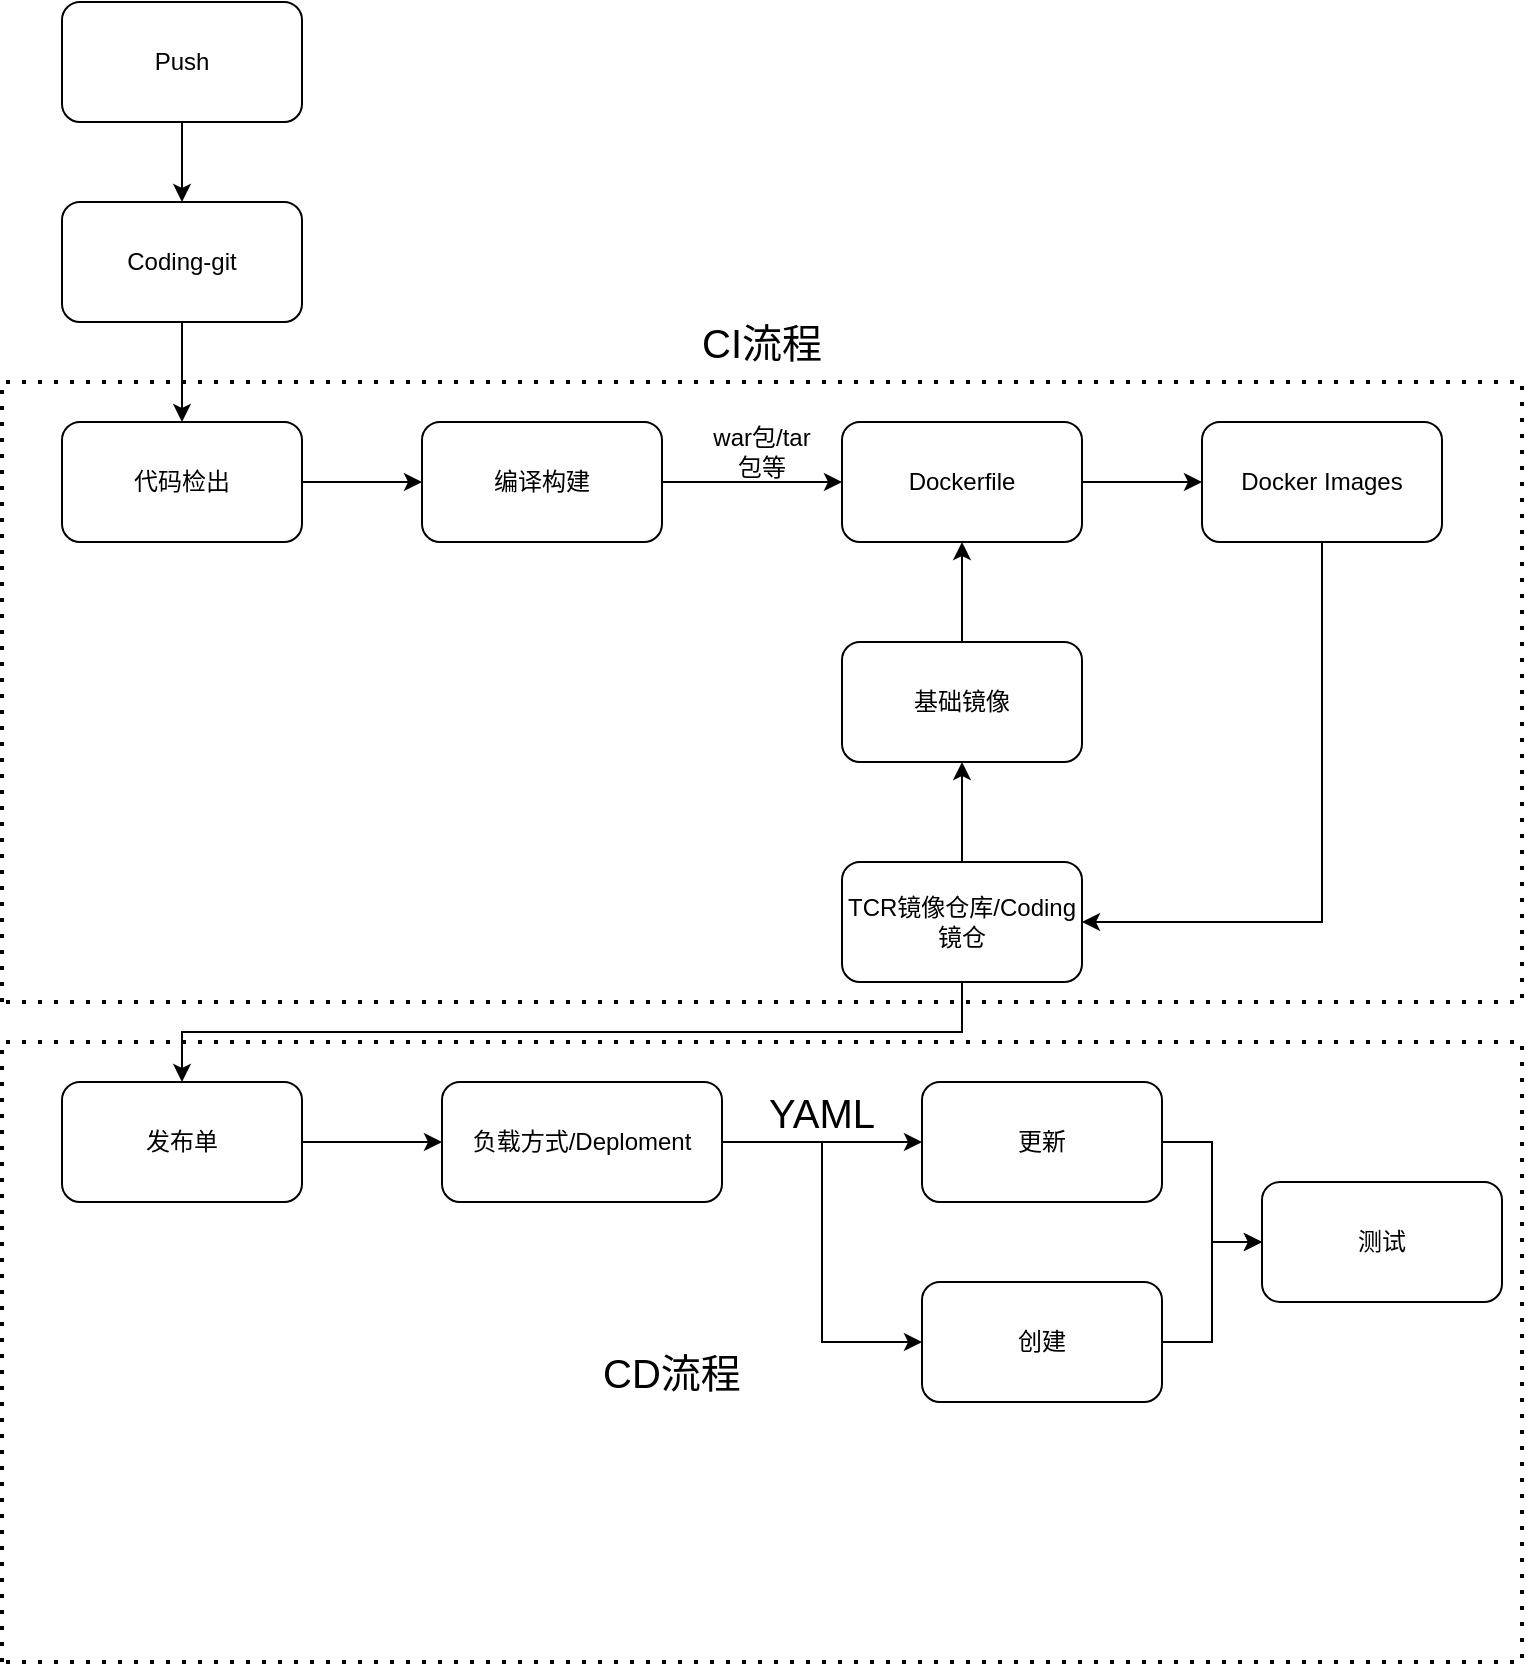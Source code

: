<mxfile version="15.9.4" type="github">
  <diagram id="iynTV9C4eza_6aaqcb6Q" name="第 1 页">
    <mxGraphModel dx="1306" dy="721" grid="1" gridSize="10" guides="1" tooltips="1" connect="1" arrows="1" fold="1" page="1" pageScale="1" pageWidth="827" pageHeight="1169" math="0" shadow="0">
      <root>
        <mxCell id="0" />
        <mxCell id="1" parent="0" />
        <mxCell id="B3fBioXZxfCSzkXcN0d9-6" style="edgeStyle=orthogonalEdgeStyle;rounded=0;orthogonalLoop=1;jettySize=auto;html=1;exitX=0.5;exitY=1;exitDx=0;exitDy=0;entryX=0.5;entryY=0;entryDx=0;entryDy=0;" edge="1" parent="1" source="B3fBioXZxfCSzkXcN0d9-1" target="B3fBioXZxfCSzkXcN0d9-5">
          <mxGeometry relative="1" as="geometry" />
        </mxCell>
        <mxCell id="B3fBioXZxfCSzkXcN0d9-1" value="Coding-git" style="rounded=1;whiteSpace=wrap;html=1;" vertex="1" parent="1">
          <mxGeometry x="320" y="130" width="120" height="60" as="geometry" />
        </mxCell>
        <mxCell id="B3fBioXZxfCSzkXcN0d9-3" style="edgeStyle=orthogonalEdgeStyle;rounded=0;orthogonalLoop=1;jettySize=auto;html=1;exitX=0.5;exitY=1;exitDx=0;exitDy=0;entryX=0.5;entryY=0;entryDx=0;entryDy=0;" edge="1" parent="1" source="B3fBioXZxfCSzkXcN0d9-2" target="B3fBioXZxfCSzkXcN0d9-1">
          <mxGeometry relative="1" as="geometry" />
        </mxCell>
        <mxCell id="B3fBioXZxfCSzkXcN0d9-2" value="Push" style="rounded=1;whiteSpace=wrap;html=1;" vertex="1" parent="1">
          <mxGeometry x="320" y="30" width="120" height="60" as="geometry" />
        </mxCell>
        <mxCell id="B3fBioXZxfCSzkXcN0d9-8" style="edgeStyle=orthogonalEdgeStyle;rounded=0;orthogonalLoop=1;jettySize=auto;html=1;exitX=1;exitY=0.5;exitDx=0;exitDy=0;entryX=0;entryY=0.5;entryDx=0;entryDy=0;" edge="1" parent="1" source="B3fBioXZxfCSzkXcN0d9-5" target="B3fBioXZxfCSzkXcN0d9-7">
          <mxGeometry relative="1" as="geometry" />
        </mxCell>
        <mxCell id="B3fBioXZxfCSzkXcN0d9-5" value="代码检出" style="rounded=1;whiteSpace=wrap;html=1;" vertex="1" parent="1">
          <mxGeometry x="320" y="240" width="120" height="60" as="geometry" />
        </mxCell>
        <mxCell id="B3fBioXZxfCSzkXcN0d9-10" style="edgeStyle=orthogonalEdgeStyle;rounded=0;orthogonalLoop=1;jettySize=auto;html=1;exitX=1;exitY=0.5;exitDx=0;exitDy=0;entryX=0;entryY=0.5;entryDx=0;entryDy=0;" edge="1" parent="1" source="B3fBioXZxfCSzkXcN0d9-7" target="B3fBioXZxfCSzkXcN0d9-9">
          <mxGeometry relative="1" as="geometry" />
        </mxCell>
        <mxCell id="B3fBioXZxfCSzkXcN0d9-7" value="编译构建" style="rounded=1;whiteSpace=wrap;html=1;" vertex="1" parent="1">
          <mxGeometry x="500" y="240" width="120" height="60" as="geometry" />
        </mxCell>
        <mxCell id="B3fBioXZxfCSzkXcN0d9-21" style="edgeStyle=orthogonalEdgeStyle;rounded=0;orthogonalLoop=1;jettySize=auto;html=1;exitX=1;exitY=0.5;exitDx=0;exitDy=0;entryX=0;entryY=0.5;entryDx=0;entryDy=0;" edge="1" parent="1" source="B3fBioXZxfCSzkXcN0d9-9" target="B3fBioXZxfCSzkXcN0d9-12">
          <mxGeometry relative="1" as="geometry" />
        </mxCell>
        <mxCell id="B3fBioXZxfCSzkXcN0d9-9" value="Dockerfile" style="rounded=1;whiteSpace=wrap;html=1;" vertex="1" parent="1">
          <mxGeometry x="710" y="240" width="120" height="60" as="geometry" />
        </mxCell>
        <mxCell id="B3fBioXZxfCSzkXcN0d9-11" value="war包/tar包等" style="text;html=1;strokeColor=none;fillColor=none;align=center;verticalAlign=middle;whiteSpace=wrap;rounded=0;" vertex="1" parent="1">
          <mxGeometry x="640" y="240" width="60" height="30" as="geometry" />
        </mxCell>
        <mxCell id="B3fBioXZxfCSzkXcN0d9-22" style="edgeStyle=orthogonalEdgeStyle;rounded=0;orthogonalLoop=1;jettySize=auto;html=1;exitX=0.5;exitY=1;exitDx=0;exitDy=0;entryX=1;entryY=0.5;entryDx=0;entryDy=0;" edge="1" parent="1" source="B3fBioXZxfCSzkXcN0d9-12" target="B3fBioXZxfCSzkXcN0d9-15">
          <mxGeometry relative="1" as="geometry" />
        </mxCell>
        <mxCell id="B3fBioXZxfCSzkXcN0d9-12" value="Docker Images" style="rounded=1;whiteSpace=wrap;html=1;" vertex="1" parent="1">
          <mxGeometry x="890" y="240" width="120" height="60" as="geometry" />
        </mxCell>
        <mxCell id="B3fBioXZxfCSzkXcN0d9-20" style="edgeStyle=orthogonalEdgeStyle;rounded=0;orthogonalLoop=1;jettySize=auto;html=1;exitX=0.5;exitY=0;exitDx=0;exitDy=0;" edge="1" parent="1" source="B3fBioXZxfCSzkXcN0d9-13" target="B3fBioXZxfCSzkXcN0d9-9">
          <mxGeometry relative="1" as="geometry" />
        </mxCell>
        <mxCell id="B3fBioXZxfCSzkXcN0d9-13" value="基础镜像" style="rounded=1;whiteSpace=wrap;html=1;" vertex="1" parent="1">
          <mxGeometry x="710" y="350" width="120" height="60" as="geometry" />
        </mxCell>
        <mxCell id="B3fBioXZxfCSzkXcN0d9-19" style="edgeStyle=orthogonalEdgeStyle;rounded=0;orthogonalLoop=1;jettySize=auto;html=1;exitX=0.5;exitY=0;exitDx=0;exitDy=0;entryX=0.5;entryY=1;entryDx=0;entryDy=0;" edge="1" parent="1" source="B3fBioXZxfCSzkXcN0d9-15" target="B3fBioXZxfCSzkXcN0d9-13">
          <mxGeometry relative="1" as="geometry" />
        </mxCell>
        <mxCell id="B3fBioXZxfCSzkXcN0d9-26" style="edgeStyle=orthogonalEdgeStyle;rounded=0;orthogonalLoop=1;jettySize=auto;html=1;exitX=0.5;exitY=1;exitDx=0;exitDy=0;entryX=0.5;entryY=0;entryDx=0;entryDy=0;fontSize=20;" edge="1" parent="1" source="B3fBioXZxfCSzkXcN0d9-15" target="B3fBioXZxfCSzkXcN0d9-25">
          <mxGeometry relative="1" as="geometry" />
        </mxCell>
        <mxCell id="B3fBioXZxfCSzkXcN0d9-15" value="TCR镜像仓库/Coding镜仓" style="rounded=1;whiteSpace=wrap;html=1;" vertex="1" parent="1">
          <mxGeometry x="710" y="460" width="120" height="60" as="geometry" />
        </mxCell>
        <mxCell id="B3fBioXZxfCSzkXcN0d9-23" value="" style="endArrow=none;dashed=1;html=1;dashPattern=1 3;strokeWidth=2;rounded=0;" edge="1" parent="1">
          <mxGeometry width="50" height="50" relative="1" as="geometry">
            <mxPoint x="290" y="530" as="sourcePoint" />
            <mxPoint x="290" y="530" as="targetPoint" />
            <Array as="points">
              <mxPoint x="290" y="220" />
              <mxPoint x="1050" y="220" />
              <mxPoint x="1050" y="530" />
            </Array>
          </mxGeometry>
        </mxCell>
        <mxCell id="B3fBioXZxfCSzkXcN0d9-24" value="&lt;font style=&quot;font-size: 20px&quot;&gt;CI流程&lt;/font&gt;" style="text;html=1;strokeColor=none;fillColor=none;align=center;verticalAlign=middle;whiteSpace=wrap;rounded=0;" vertex="1" parent="1">
          <mxGeometry x="600" y="170" width="140" height="60" as="geometry" />
        </mxCell>
        <mxCell id="B3fBioXZxfCSzkXcN0d9-29" style="edgeStyle=orthogonalEdgeStyle;rounded=0;orthogonalLoop=1;jettySize=auto;html=1;exitX=1;exitY=0.5;exitDx=0;exitDy=0;entryX=0;entryY=0.5;entryDx=0;entryDy=0;fontSize=20;" edge="1" parent="1" source="B3fBioXZxfCSzkXcN0d9-25" target="B3fBioXZxfCSzkXcN0d9-27">
          <mxGeometry relative="1" as="geometry" />
        </mxCell>
        <mxCell id="B3fBioXZxfCSzkXcN0d9-25" value="发布单" style="rounded=1;whiteSpace=wrap;html=1;" vertex="1" parent="1">
          <mxGeometry x="320" y="570" width="120" height="60" as="geometry" />
        </mxCell>
        <mxCell id="B3fBioXZxfCSzkXcN0d9-32" style="edgeStyle=orthogonalEdgeStyle;rounded=0;orthogonalLoop=1;jettySize=auto;html=1;exitX=1;exitY=0.5;exitDx=0;exitDy=0;fontSize=20;" edge="1" parent="1" source="B3fBioXZxfCSzkXcN0d9-27" target="B3fBioXZxfCSzkXcN0d9-31">
          <mxGeometry relative="1" as="geometry" />
        </mxCell>
        <mxCell id="B3fBioXZxfCSzkXcN0d9-34" style="edgeStyle=orthogonalEdgeStyle;rounded=0;orthogonalLoop=1;jettySize=auto;html=1;exitX=1;exitY=0.5;exitDx=0;exitDy=0;entryX=0;entryY=0.5;entryDx=0;entryDy=0;fontSize=20;" edge="1" parent="1" source="B3fBioXZxfCSzkXcN0d9-27" target="B3fBioXZxfCSzkXcN0d9-33">
          <mxGeometry relative="1" as="geometry" />
        </mxCell>
        <mxCell id="B3fBioXZxfCSzkXcN0d9-27" value="负载方式/Deploment" style="rounded=1;whiteSpace=wrap;html=1;" vertex="1" parent="1">
          <mxGeometry x="510" y="570" width="140" height="60" as="geometry" />
        </mxCell>
        <mxCell id="B3fBioXZxfCSzkXcN0d9-37" style="edgeStyle=orthogonalEdgeStyle;rounded=0;orthogonalLoop=1;jettySize=auto;html=1;exitX=1;exitY=0.5;exitDx=0;exitDy=0;entryX=0;entryY=0.5;entryDx=0;entryDy=0;fontSize=20;" edge="1" parent="1" source="B3fBioXZxfCSzkXcN0d9-31" target="B3fBioXZxfCSzkXcN0d9-36">
          <mxGeometry relative="1" as="geometry" />
        </mxCell>
        <mxCell id="B3fBioXZxfCSzkXcN0d9-31" value="更新" style="rounded=1;whiteSpace=wrap;html=1;" vertex="1" parent="1">
          <mxGeometry x="750" y="570" width="120" height="60" as="geometry" />
        </mxCell>
        <mxCell id="B3fBioXZxfCSzkXcN0d9-38" style="edgeStyle=orthogonalEdgeStyle;rounded=0;orthogonalLoop=1;jettySize=auto;html=1;exitX=1;exitY=0.5;exitDx=0;exitDy=0;entryX=0;entryY=0.5;entryDx=0;entryDy=0;fontSize=20;" edge="1" parent="1" source="B3fBioXZxfCSzkXcN0d9-33" target="B3fBioXZxfCSzkXcN0d9-36">
          <mxGeometry relative="1" as="geometry" />
        </mxCell>
        <mxCell id="B3fBioXZxfCSzkXcN0d9-33" value="创建" style="rounded=1;whiteSpace=wrap;html=1;" vertex="1" parent="1">
          <mxGeometry x="750" y="670" width="120" height="60" as="geometry" />
        </mxCell>
        <mxCell id="B3fBioXZxfCSzkXcN0d9-35" value="YAML" style="text;html=1;strokeColor=none;fillColor=none;align=center;verticalAlign=middle;whiteSpace=wrap;rounded=0;fontSize=20;" vertex="1" parent="1">
          <mxGeometry x="670" y="570" width="60" height="30" as="geometry" />
        </mxCell>
        <mxCell id="B3fBioXZxfCSzkXcN0d9-36" value="测试" style="rounded=1;whiteSpace=wrap;html=1;" vertex="1" parent="1">
          <mxGeometry x="920" y="620" width="120" height="60" as="geometry" />
        </mxCell>
        <mxCell id="B3fBioXZxfCSzkXcN0d9-39" value="" style="endArrow=none;dashed=1;html=1;dashPattern=1 3;strokeWidth=2;rounded=0;" edge="1" parent="1">
          <mxGeometry width="50" height="50" relative="1" as="geometry">
            <mxPoint x="290" y="860" as="sourcePoint" />
            <mxPoint x="290" y="860" as="targetPoint" />
            <Array as="points">
              <mxPoint x="290" y="550" />
              <mxPoint x="1050" y="550" />
              <mxPoint x="1050" y="860" />
            </Array>
          </mxGeometry>
        </mxCell>
        <mxCell id="B3fBioXZxfCSzkXcN0d9-40" value="CD流程" style="text;html=1;strokeColor=none;fillColor=none;align=center;verticalAlign=middle;whiteSpace=wrap;rounded=0;fontSize=20;" vertex="1" parent="1">
          <mxGeometry x="580" y="700" width="90" height="30" as="geometry" />
        </mxCell>
      </root>
    </mxGraphModel>
  </diagram>
</mxfile>
